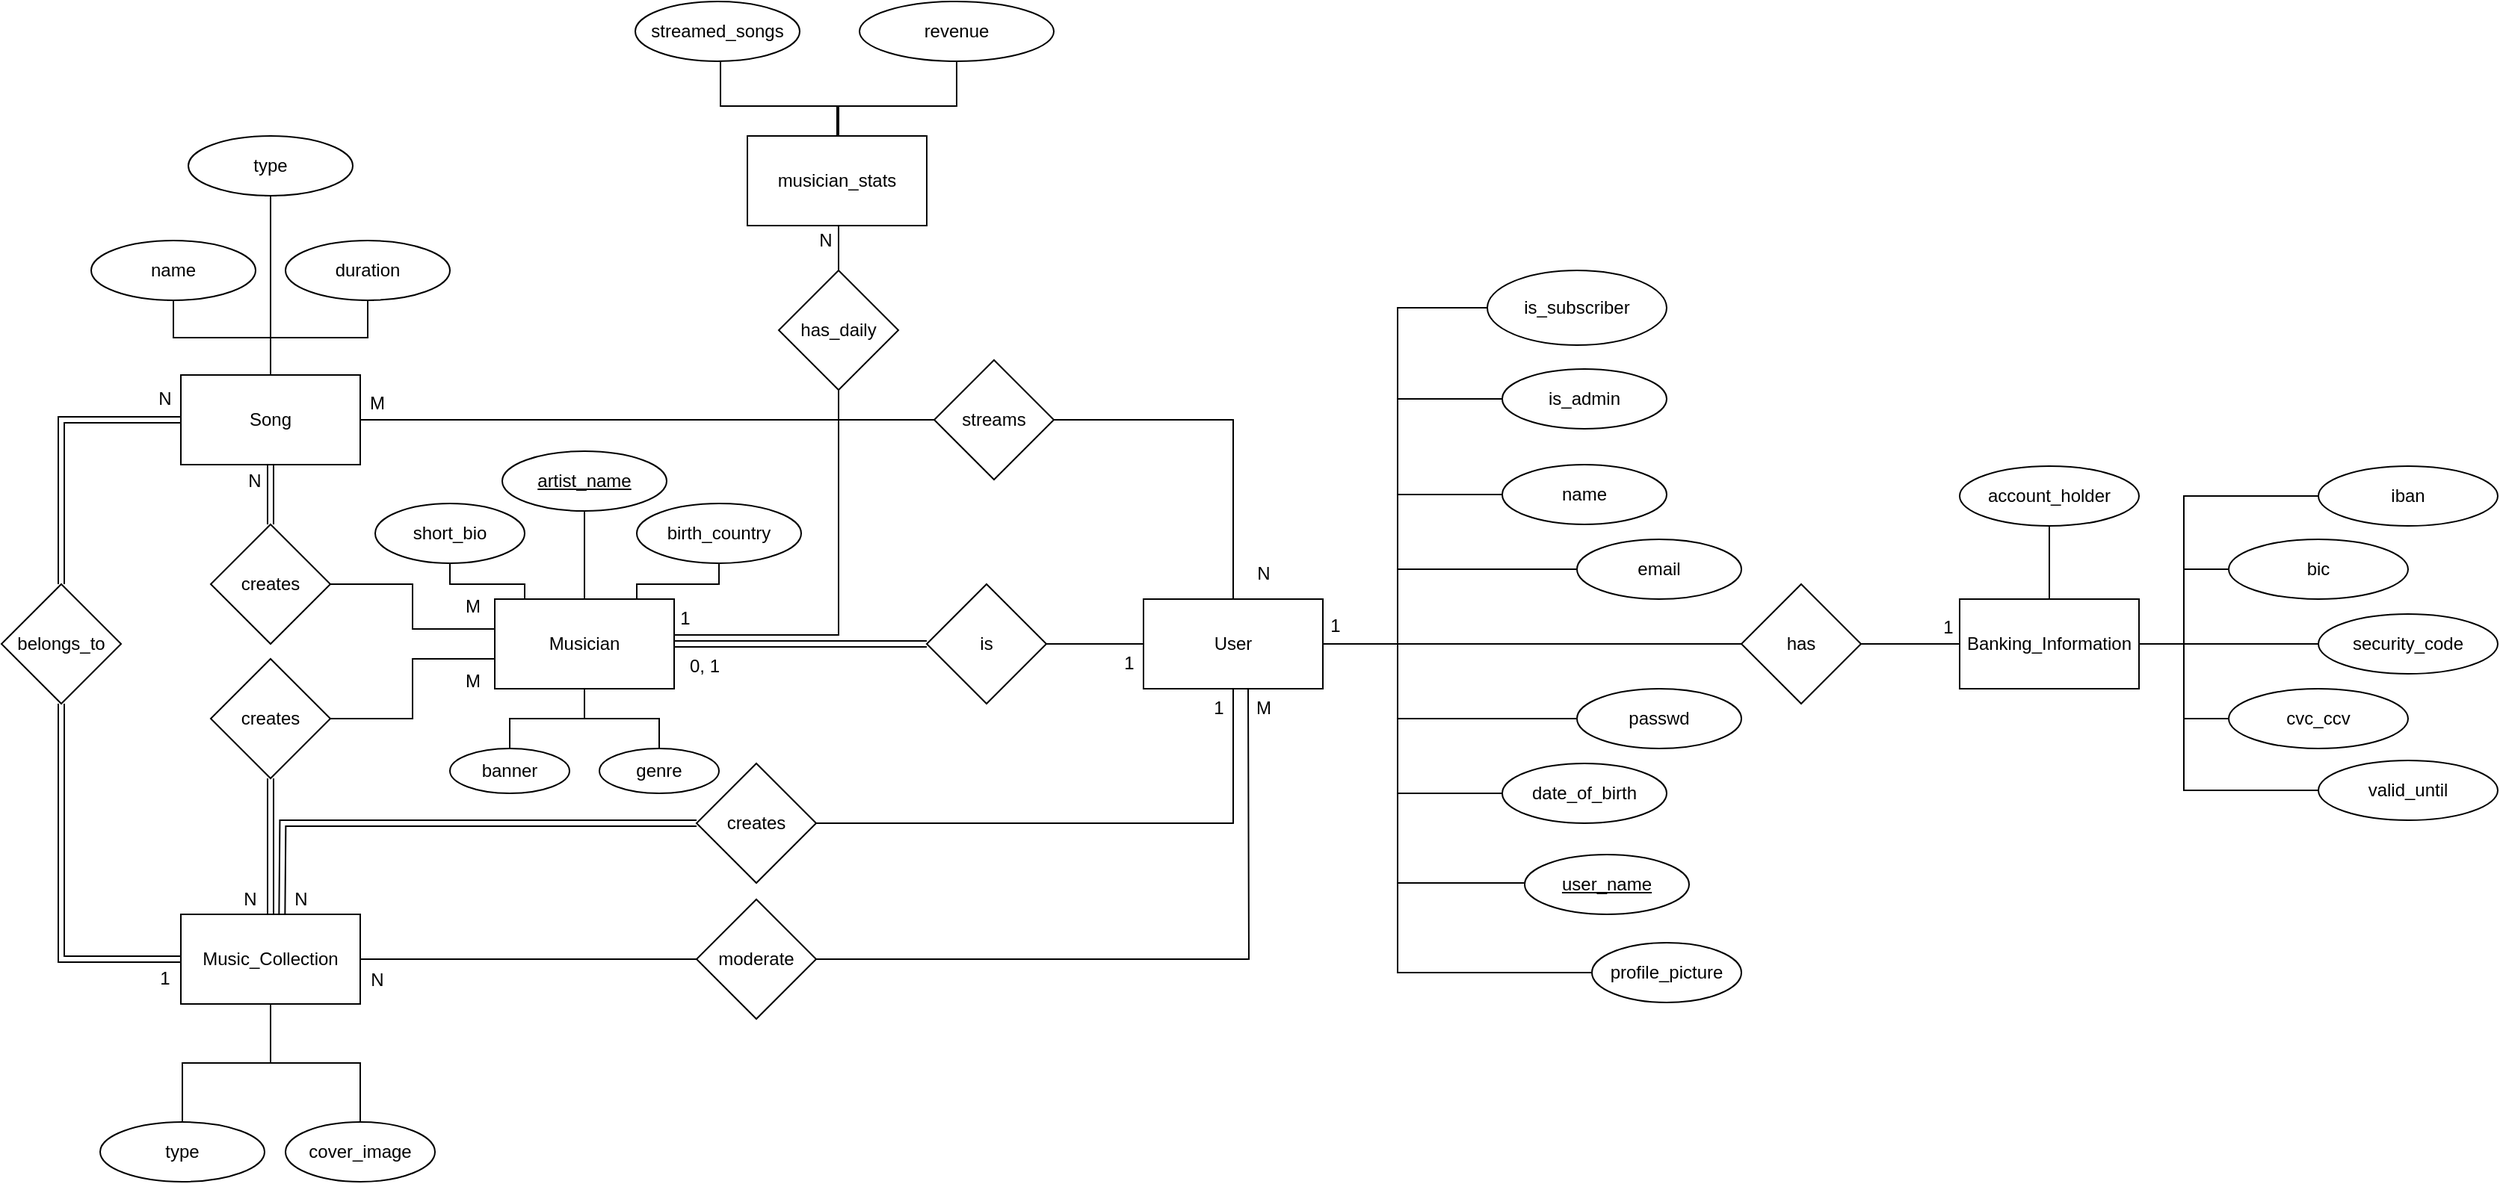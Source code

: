 <mxfile version="24.7.17">
  <diagram name="Page-1" id="TaUfX6dQ_6sSOLUEPohV">
    <mxGraphModel dx="2032" dy="723" grid="1" gridSize="10" guides="1" tooltips="1" connect="1" arrows="1" fold="1" page="1" pageScale="1" pageWidth="850" pageHeight="1100" math="0" shadow="0">
      <root>
        <mxCell id="0" />
        <mxCell id="1" parent="0" />
        <mxCell id="M-IZh2_x-mo40waA8k21-18" style="edgeStyle=orthogonalEdgeStyle;rounded=0;orthogonalLoop=1;jettySize=auto;html=1;entryX=0.5;entryY=1;entryDx=0;entryDy=0;endArrow=baseDash;endFill=0;" parent="1" source="M-IZh2_x-mo40waA8k21-2" target="M-IZh2_x-mo40waA8k21-17" edge="1">
          <mxGeometry relative="1" as="geometry" />
        </mxCell>
        <mxCell id="M-IZh2_x-mo40waA8k21-19" style="edgeStyle=orthogonalEdgeStyle;rounded=0;orthogonalLoop=1;jettySize=auto;html=1;entryX=0.5;entryY=1;entryDx=0;entryDy=0;endArrow=baseDash;endFill=0;" parent="1" source="M-IZh2_x-mo40waA8k21-2" target="M-IZh2_x-mo40waA8k21-16" edge="1">
          <mxGeometry relative="1" as="geometry" />
        </mxCell>
        <mxCell id="M-IZh2_x-mo40waA8k21-21" value="" style="edgeStyle=orthogonalEdgeStyle;rounded=0;orthogonalLoop=1;jettySize=auto;html=1;endArrow=baseDash;endFill=0;" parent="1" source="M-IZh2_x-mo40waA8k21-2" target="M-IZh2_x-mo40waA8k21-20" edge="1">
          <mxGeometry relative="1" as="geometry" />
        </mxCell>
        <mxCell id="M-IZh2_x-mo40waA8k21-2" value="Song" style="rounded=0;whiteSpace=wrap;html=1;" parent="1" vertex="1">
          <mxGeometry x="80" y="260" width="120" height="60" as="geometry" />
        </mxCell>
        <mxCell id="R3kR3z40ssJg2MjRUmtv-1" style="edgeStyle=orthogonalEdgeStyle;rounded=0;orthogonalLoop=1;jettySize=auto;html=1;exitX=0.5;exitY=0;exitDx=0;exitDy=0;endArrow=baseDash;endFill=0;" parent="1" source="OT3dN3TAftwDxkAceLVw-1" target="M-IZh2_x-mo40waA8k21-3" edge="1">
          <mxGeometry relative="1" as="geometry" />
        </mxCell>
        <mxCell id="M-IZh2_x-mo40waA8k21-3" value="Music_Collection" style="rounded=0;whiteSpace=wrap;html=1;" parent="1" vertex="1">
          <mxGeometry x="80" y="621" width="120" height="60" as="geometry" />
        </mxCell>
        <mxCell id="viIBuKL89xL8FhbZ9wi8-1" style="edgeStyle=orthogonalEdgeStyle;rounded=0;orthogonalLoop=1;jettySize=auto;html=1;endArrow=baseDash;endFill=0;exitX=0.5;exitY=1;exitDx=0;exitDy=0;" parent="1" source="viIBuKL89xL8FhbZ9wi8-2" target="M-IZh2_x-mo40waA8k21-4" edge="1">
          <mxGeometry relative="1" as="geometry">
            <mxPoint x="380" y="360" as="sourcePoint" />
            <Array as="points">
              <mxPoint x="440" y="386" />
              <mxPoint x="440" y="400" />
              <mxPoint x="385" y="400" />
            </Array>
          </mxGeometry>
        </mxCell>
        <mxCell id="viIBuKL89xL8FhbZ9wi8-3" style="edgeStyle=orthogonalEdgeStyle;rounded=0;orthogonalLoop=1;jettySize=auto;html=1;exitX=0.5;exitY=1;exitDx=0;exitDy=0;endArrow=baseDash;endFill=0;" parent="1" source="M-IZh2_x-mo40waA8k21-51" edge="1">
          <mxGeometry relative="1" as="geometry">
            <mxPoint x="350" y="410" as="targetPoint" />
          </mxGeometry>
        </mxCell>
        <mxCell id="viIBuKL89xL8FhbZ9wi8-4" style="edgeStyle=orthogonalEdgeStyle;rounded=0;orthogonalLoop=1;jettySize=auto;html=1;exitX=0.5;exitY=1;exitDx=0;exitDy=0;endArrow=baseDash;endFill=0;" parent="1" source="viIBuKL89xL8FhbZ9wi8-5" target="M-IZh2_x-mo40waA8k21-4" edge="1">
          <mxGeometry relative="1" as="geometry">
            <mxPoint x="290" y="360" as="sourcePoint" />
            <Array as="points">
              <mxPoint x="260" y="400" />
              <mxPoint x="310" y="400" />
            </Array>
          </mxGeometry>
        </mxCell>
        <mxCell id="viIBuKL89xL8FhbZ9wi8-7" style="edgeStyle=orthogonalEdgeStyle;rounded=0;orthogonalLoop=1;jettySize=auto;html=1;endArrow=baseDash;endFill=0;" parent="1" source="viIBuKL89xL8FhbZ9wi8-8" target="M-IZh2_x-mo40waA8k21-4" edge="1">
          <mxGeometry relative="1" as="geometry">
            <mxPoint x="350" y="500" as="sourcePoint" />
          </mxGeometry>
        </mxCell>
        <mxCell id="M-IZh2_x-mo40waA8k21-4" value="Musician" style="rounded=0;whiteSpace=wrap;html=1;" parent="1" vertex="1">
          <mxGeometry x="290" y="410" width="120" height="60" as="geometry" />
        </mxCell>
        <mxCell id="M-IZh2_x-mo40waA8k21-8" style="edgeStyle=orthogonalEdgeStyle;rounded=0;orthogonalLoop=1;jettySize=auto;html=1;endArrow=baseDash;endFill=0;exitX=1;exitY=0.5;exitDx=0;exitDy=0;" parent="1" source="M-IZh2_x-mo40waA8k21-7" target="M-IZh2_x-mo40waA8k21-5" edge="1">
          <mxGeometry relative="1" as="geometry" />
        </mxCell>
        <mxCell id="M-IZh2_x-mo40waA8k21-39" style="edgeStyle=orthogonalEdgeStyle;rounded=0;orthogonalLoop=1;jettySize=auto;html=1;exitX=0;exitY=0.5;exitDx=0;exitDy=0;entryX=1;entryY=0.5;entryDx=0;entryDy=0;endArrow=baseDash;endFill=0;" parent="1" source="M-IZh2_x-mo40waA8k21-33" target="M-IZh2_x-mo40waA8k21-5" edge="1">
          <mxGeometry relative="1" as="geometry">
            <Array as="points">
              <mxPoint x="894" y="340" />
              <mxPoint x="894" y="440" />
            </Array>
          </mxGeometry>
        </mxCell>
        <mxCell id="M-IZh2_x-mo40waA8k21-47" style="edgeStyle=orthogonalEdgeStyle;rounded=0;orthogonalLoop=1;jettySize=auto;html=1;exitX=1;exitY=0.5;exitDx=0;exitDy=0;endArrow=baseDash;endFill=0;" parent="1" source="M-IZh2_x-mo40waA8k21-46" target="M-IZh2_x-mo40waA8k21-5" edge="1">
          <mxGeometry relative="1" as="geometry">
            <Array as="points">
              <mxPoint x="784" y="290" />
            </Array>
          </mxGeometry>
        </mxCell>
        <mxCell id="rp67jTKDv4jTURseV-1P-2" style="edgeStyle=orthogonalEdgeStyle;rounded=0;orthogonalLoop=1;jettySize=auto;html=1;exitX=0;exitY=0.5;exitDx=0;exitDy=0;endArrow=baseDash;endFill=0;" parent="1" source="rp67jTKDv4jTURseV-1P-1" edge="1">
          <mxGeometry relative="1" as="geometry">
            <mxPoint x="844" y="440" as="targetPoint" />
            <Array as="points">
              <mxPoint x="894" y="276" />
              <mxPoint x="894" y="440" />
            </Array>
          </mxGeometry>
        </mxCell>
        <mxCell id="OT3dN3TAftwDxkAceLVw-16" style="edgeStyle=orthogonalEdgeStyle;rounded=0;orthogonalLoop=1;jettySize=auto;html=1;exitX=0;exitY=0.5;exitDx=0;exitDy=0;entryX=1;entryY=0.5;entryDx=0;entryDy=0;endArrow=baseDash;endFill=0;" parent="1" source="OT3dN3TAftwDxkAceLVw-10" target="M-IZh2_x-mo40waA8k21-5" edge="1">
          <mxGeometry relative="1" as="geometry">
            <Array as="points">
              <mxPoint x="894" y="660" />
              <mxPoint x="894" y="440" />
            </Array>
          </mxGeometry>
        </mxCell>
        <mxCell id="viIBuKL89xL8FhbZ9wi8-20" style="edgeStyle=orthogonalEdgeStyle;rounded=0;orthogonalLoop=1;jettySize=auto;html=1;endArrow=baseDash;endFill=0;entryX=1;entryY=0.5;entryDx=0;entryDy=0;exitX=0;exitY=0.5;exitDx=0;exitDy=0;" parent="1" source="viIBuKL89xL8FhbZ9wi8-21" target="M-IZh2_x-mo40waA8k21-5" edge="1">
          <mxGeometry relative="1" as="geometry">
            <mxPoint x="845" y="440" as="targetPoint" />
            <mxPoint x="958" y="205" as="sourcePoint" />
            <Array as="points">
              <mxPoint x="894" y="215" />
              <mxPoint x="894" y="440" />
            </Array>
          </mxGeometry>
        </mxCell>
        <mxCell id="viIBuKL89xL8FhbZ9wi8-22" style="edgeStyle=orthogonalEdgeStyle;rounded=0;orthogonalLoop=1;jettySize=auto;html=1;exitX=0;exitY=0.5;exitDx=0;exitDy=0;endArrow=baseDash;endFill=0;" parent="1" source="viIBuKL89xL8FhbZ9wi8-19" target="M-IZh2_x-mo40waA8k21-5" edge="1">
          <mxGeometry relative="1" as="geometry" />
        </mxCell>
        <mxCell id="M-IZh2_x-mo40waA8k21-5" value="User" style="rounded=0;whiteSpace=wrap;html=1;" parent="1" vertex="1">
          <mxGeometry x="724" y="410" width="120" height="60" as="geometry" />
        </mxCell>
        <mxCell id="M-IZh2_x-mo40waA8k21-9" style="edgeStyle=orthogonalEdgeStyle;rounded=0;orthogonalLoop=1;jettySize=auto;html=1;entryX=1;entryY=0.5;entryDx=0;entryDy=0;endArrow=baseDash;endFill=0;shape=link;" parent="1" source="M-IZh2_x-mo40waA8k21-7" target="M-IZh2_x-mo40waA8k21-4" edge="1">
          <mxGeometry relative="1" as="geometry">
            <mxPoint x="514" y="440" as="targetPoint" />
          </mxGeometry>
        </mxCell>
        <mxCell id="M-IZh2_x-mo40waA8k21-7" value="is" style="rhombus;whiteSpace=wrap;html=1;" parent="1" vertex="1">
          <mxGeometry x="579" y="400" width="80" height="80" as="geometry" />
        </mxCell>
        <mxCell id="M-IZh2_x-mo40waA8k21-13" value="" style="edgeStyle=orthogonalEdgeStyle;rounded=0;orthogonalLoop=1;jettySize=auto;html=1;endArrow=baseDash;endFill=0;shape=link;" parent="1" source="M-IZh2_x-mo40waA8k21-10" target="M-IZh2_x-mo40waA8k21-3" edge="1">
          <mxGeometry relative="1" as="geometry" />
        </mxCell>
        <mxCell id="M-IZh2_x-mo40waA8k21-10" value="creates" style="rhombus;whiteSpace=wrap;html=1;" parent="1" vertex="1">
          <mxGeometry x="100" y="450" width="80" height="80" as="geometry" />
        </mxCell>
        <mxCell id="rp67jTKDv4jTURseV-1P-3" style="edgeStyle=orthogonalEdgeStyle;rounded=0;orthogonalLoop=1;jettySize=auto;html=1;endArrow=baseDash;endFill=0;" parent="1" source="M-IZh2_x-mo40waA8k21-14" target="M-IZh2_x-mo40waA8k21-3" edge="1">
          <mxGeometry relative="1" as="geometry" />
        </mxCell>
        <mxCell id="M-IZh2_x-mo40waA8k21-14" value="type" style="ellipse;whiteSpace=wrap;html=1;" parent="1" vertex="1">
          <mxGeometry x="26" y="760" width="110" height="40" as="geometry" />
        </mxCell>
        <mxCell id="M-IZh2_x-mo40waA8k21-16" value="name" style="ellipse;whiteSpace=wrap;html=1;" parent="1" vertex="1">
          <mxGeometry x="20" y="170" width="110" height="40" as="geometry" />
        </mxCell>
        <mxCell id="M-IZh2_x-mo40waA8k21-17" value="duration" style="ellipse;whiteSpace=wrap;html=1;" parent="1" vertex="1">
          <mxGeometry x="150" y="170" width="110" height="40" as="geometry" />
        </mxCell>
        <mxCell id="M-IZh2_x-mo40waA8k21-20" value="type" style="ellipse;whiteSpace=wrap;html=1;" parent="1" vertex="1">
          <mxGeometry x="85" y="100" width="110" height="40" as="geometry" />
        </mxCell>
        <mxCell id="M-IZh2_x-mo40waA8k21-25" style="edgeStyle=orthogonalEdgeStyle;rounded=0;orthogonalLoop=1;jettySize=auto;html=1;entryX=0.5;entryY=1;entryDx=0;entryDy=0;endArrow=baseDash;endFill=0;exitX=1;exitY=0.5;exitDx=0;exitDy=0;" parent="1" source="M-IZh2_x-mo40waA8k21-23" edge="1">
          <mxGeometry relative="1" as="geometry">
            <mxPoint x="669" y="651" as="sourcePoint" />
            <mxPoint x="794" y="470" as="targetPoint" />
          </mxGeometry>
        </mxCell>
        <mxCell id="M-IZh2_x-mo40waA8k21-26" style="edgeStyle=orthogonalEdgeStyle;rounded=0;orthogonalLoop=1;jettySize=auto;html=1;entryX=1;entryY=0.5;entryDx=0;entryDy=0;endArrow=baseDash;endFill=0;" parent="1" source="M-IZh2_x-mo40waA8k21-23" target="M-IZh2_x-mo40waA8k21-3" edge="1">
          <mxGeometry relative="1" as="geometry" />
        </mxCell>
        <mxCell id="M-IZh2_x-mo40waA8k21-23" value="moderate" style="rhombus;whiteSpace=wrap;html=1;" parent="1" vertex="1">
          <mxGeometry x="425" y="611" width="80" height="80" as="geometry" />
        </mxCell>
        <mxCell id="M-IZh2_x-mo40waA8k21-31" style="edgeStyle=orthogonalEdgeStyle;rounded=0;orthogonalLoop=1;jettySize=auto;html=1;entryX=0;entryY=0.5;entryDx=0;entryDy=0;endArrow=baseDash;endFill=0;shape=link;" parent="1" source="M-IZh2_x-mo40waA8k21-29" target="M-IZh2_x-mo40waA8k21-2" edge="1">
          <mxGeometry relative="1" as="geometry">
            <Array as="points">
              <mxPoint y="290" />
            </Array>
          </mxGeometry>
        </mxCell>
        <mxCell id="M-IZh2_x-mo40waA8k21-72" style="edgeStyle=orthogonalEdgeStyle;rounded=0;orthogonalLoop=1;jettySize=auto;html=1;entryX=0;entryY=0.5;entryDx=0;entryDy=0;endArrow=baseDash;endFill=0;shape=link;" parent="1" source="M-IZh2_x-mo40waA8k21-29" target="M-IZh2_x-mo40waA8k21-3" edge="1">
          <mxGeometry relative="1" as="geometry">
            <Array as="points">
              <mxPoint y="651" />
            </Array>
          </mxGeometry>
        </mxCell>
        <mxCell id="M-IZh2_x-mo40waA8k21-29" value="belongs_to" style="rhombus;whiteSpace=wrap;html=1;" parent="1" vertex="1">
          <mxGeometry x="-40" y="400" width="80" height="80" as="geometry" />
        </mxCell>
        <mxCell id="M-IZh2_x-mo40waA8k21-33" value="name" style="ellipse;whiteSpace=wrap;html=1;" parent="1" vertex="1">
          <mxGeometry x="964" y="320" width="110" height="40" as="geometry" />
        </mxCell>
        <mxCell id="M-IZh2_x-mo40waA8k21-40" style="edgeStyle=orthogonalEdgeStyle;rounded=0;orthogonalLoop=1;jettySize=auto;html=1;endArrow=baseDash;endFill=0;" parent="1" source="M-IZh2_x-mo40waA8k21-35" edge="1">
          <mxGeometry relative="1" as="geometry">
            <mxPoint x="844" y="440" as="targetPoint" />
            <Array as="points">
              <mxPoint x="894" y="390" />
              <mxPoint x="894" y="440" />
            </Array>
          </mxGeometry>
        </mxCell>
        <mxCell id="M-IZh2_x-mo40waA8k21-35" value="email" style="ellipse;whiteSpace=wrap;html=1;" parent="1" vertex="1">
          <mxGeometry x="1014" y="370" width="110" height="40" as="geometry" />
        </mxCell>
        <mxCell id="M-IZh2_x-mo40waA8k21-42" style="edgeStyle=orthogonalEdgeStyle;rounded=0;orthogonalLoop=1;jettySize=auto;html=1;endArrow=baseDash;endFill=0;" parent="1" source="M-IZh2_x-mo40waA8k21-36" edge="1">
          <mxGeometry relative="1" as="geometry">
            <mxPoint x="844" y="440" as="targetPoint" />
            <Array as="points">
              <mxPoint x="894" y="490" />
              <mxPoint x="894" y="440" />
            </Array>
          </mxGeometry>
        </mxCell>
        <mxCell id="M-IZh2_x-mo40waA8k21-36" value="passwd" style="ellipse;whiteSpace=wrap;html=1;" parent="1" vertex="1">
          <mxGeometry x="1014" y="470" width="110" height="40" as="geometry" />
        </mxCell>
        <mxCell id="M-IZh2_x-mo40waA8k21-43" style="edgeStyle=orthogonalEdgeStyle;rounded=0;orthogonalLoop=1;jettySize=auto;html=1;endArrow=baseDash;endFill=0;" parent="1" source="M-IZh2_x-mo40waA8k21-37" edge="1">
          <mxGeometry relative="1" as="geometry">
            <mxPoint x="844" y="440" as="targetPoint" />
            <Array as="points">
              <mxPoint x="894" y="540" />
              <mxPoint x="894" y="440" />
            </Array>
          </mxGeometry>
        </mxCell>
        <mxCell id="M-IZh2_x-mo40waA8k21-37" value="date_of_birth" style="ellipse;whiteSpace=wrap;html=1;" parent="1" vertex="1">
          <mxGeometry x="964" y="520" width="110" height="40" as="geometry" />
        </mxCell>
        <mxCell id="M-IZh2_x-mo40waA8k21-45" style="edgeStyle=orthogonalEdgeStyle;rounded=0;orthogonalLoop=1;jettySize=auto;html=1;endArrow=baseDash;endFill=0;" parent="1" source="M-IZh2_x-mo40waA8k21-44" edge="1">
          <mxGeometry relative="1" as="geometry">
            <mxPoint x="844" y="440" as="targetPoint" />
            <Array as="points">
              <mxPoint x="894" y="600" />
              <mxPoint x="894" y="440" />
            </Array>
          </mxGeometry>
        </mxCell>
        <mxCell id="M-IZh2_x-mo40waA8k21-44" value="&lt;u&gt;user_name&lt;/u&gt;" style="ellipse;whiteSpace=wrap;html=1;" parent="1" vertex="1">
          <mxGeometry x="979" y="581" width="110" height="40" as="geometry" />
        </mxCell>
        <mxCell id="M-IZh2_x-mo40waA8k21-48" style="edgeStyle=orthogonalEdgeStyle;rounded=0;orthogonalLoop=1;jettySize=auto;html=1;entryX=1;entryY=0.5;entryDx=0;entryDy=0;endArrow=baseDash;endFill=0;" parent="1" source="M-IZh2_x-mo40waA8k21-46" target="M-IZh2_x-mo40waA8k21-2" edge="1">
          <mxGeometry relative="1" as="geometry" />
        </mxCell>
        <mxCell id="M-IZh2_x-mo40waA8k21-46" value="streams" style="rhombus;whiteSpace=wrap;html=1;" parent="1" vertex="1">
          <mxGeometry x="584" y="250" width="80" height="80" as="geometry" />
        </mxCell>
        <mxCell id="M-IZh2_x-mo40waA8k21-51" value="&lt;u&gt;artist_name&lt;/u&gt;" style="ellipse;whiteSpace=wrap;html=1;" parent="1" vertex="1">
          <mxGeometry x="295" y="311" width="110" height="40" as="geometry" />
        </mxCell>
        <mxCell id="M-IZh2_x-mo40waA8k21-74" style="edgeStyle=orthogonalEdgeStyle;rounded=0;orthogonalLoop=1;jettySize=auto;html=1;endArrow=baseDash;endFill=0;exitX=1;exitY=0.5;exitDx=0;exitDy=0;entryX=0.5;entryY=1;entryDx=0;entryDy=0;" parent="1" source="M-IZh2_x-mo40waA8k21-73" target="M-IZh2_x-mo40waA8k21-5" edge="1">
          <mxGeometry relative="1" as="geometry">
            <mxPoint x="620" y="480" as="targetPoint" />
            <mxPoint x="330.5" y="550.0" as="sourcePoint" />
            <Array as="points">
              <mxPoint x="784" y="560" />
            </Array>
          </mxGeometry>
        </mxCell>
        <mxCell id="M-IZh2_x-mo40waA8k21-73" value="creates" style="rhombus;whiteSpace=wrap;html=1;" parent="1" vertex="1">
          <mxGeometry x="425" y="520" width="80" height="80" as="geometry" />
        </mxCell>
        <mxCell id="M-IZh2_x-mo40waA8k21-76" style="edgeStyle=orthogonalEdgeStyle;rounded=0;orthogonalLoop=1;jettySize=auto;html=1;entryX=0.664;entryY=0;entryDx=0;entryDy=0;entryPerimeter=0;endArrow=baseDash;endFill=0;shape=link;exitX=0;exitY=0.5;exitDx=0;exitDy=0;" parent="1" source="M-IZh2_x-mo40waA8k21-73" edge="1">
          <mxGeometry relative="1" as="geometry">
            <mxPoint x="248.0" y="550.0" as="sourcePoint" />
            <mxPoint x="147.68" y="621" as="targetPoint" />
          </mxGeometry>
        </mxCell>
        <mxCell id="M-IZh2_x-mo40waA8k21-77" value="1" style="text;html=1;align=center;verticalAlign=middle;resizable=0;points=[];autosize=1;strokeColor=none;fillColor=none;" parent="1" vertex="1">
          <mxGeometry x="759" y="468" width="30" height="30" as="geometry" />
        </mxCell>
        <mxCell id="M-IZh2_x-mo40waA8k21-78" value="N" style="text;html=1;align=center;verticalAlign=middle;resizable=0;points=[];autosize=1;strokeColor=none;fillColor=none;" parent="1" vertex="1">
          <mxGeometry x="145" y="596" width="30" height="30" as="geometry" />
        </mxCell>
        <mxCell id="M-IZh2_x-mo40waA8k21-79" value="M" style="text;html=1;align=center;verticalAlign=middle;resizable=0;points=[];autosize=1;strokeColor=none;fillColor=none;" parent="1" vertex="1">
          <mxGeometry x="260" y="450" width="30" height="30" as="geometry" />
        </mxCell>
        <mxCell id="M-IZh2_x-mo40waA8k21-80" value="N" style="text;html=1;align=center;verticalAlign=middle;resizable=0;points=[];autosize=1;strokeColor=none;fillColor=none;" parent="1" vertex="1">
          <mxGeometry x="111" y="596" width="30" height="30" as="geometry" />
        </mxCell>
        <mxCell id="M-IZh2_x-mo40waA8k21-81" value="N" style="text;html=1;align=center;verticalAlign=middle;resizable=0;points=[];autosize=1;strokeColor=none;fillColor=none;" parent="1" vertex="1">
          <mxGeometry x="114" y="316" width="30" height="30" as="geometry" />
        </mxCell>
        <mxCell id="M-IZh2_x-mo40waA8k21-84" value="M" style="text;html=1;align=center;verticalAlign=middle;resizable=0;points=[];autosize=1;strokeColor=none;fillColor=none;" parent="1" vertex="1">
          <mxGeometry x="196" y="264" width="30" height="30" as="geometry" />
        </mxCell>
        <mxCell id="M-IZh2_x-mo40waA8k21-85" value="N" style="text;html=1;align=center;verticalAlign=middle;resizable=0;points=[];autosize=1;strokeColor=none;fillColor=none;" parent="1" vertex="1">
          <mxGeometry x="54" y="261" width="30" height="30" as="geometry" />
        </mxCell>
        <mxCell id="M-IZh2_x-mo40waA8k21-86" value="1" style="text;html=1;align=center;verticalAlign=middle;resizable=0;points=[];autosize=1;strokeColor=none;fillColor=none;" parent="1" vertex="1">
          <mxGeometry x="54" y="649" width="30" height="30" as="geometry" />
        </mxCell>
        <mxCell id="M-IZh2_x-mo40waA8k21-87" value="1" style="text;html=1;align=center;verticalAlign=middle;resizable=0;points=[];autosize=1;strokeColor=none;fillColor=none;" parent="1" vertex="1">
          <mxGeometry x="699" y="438" width="30" height="30" as="geometry" />
        </mxCell>
        <mxCell id="M-IZh2_x-mo40waA8k21-88" value="0, 1" style="text;html=1;align=center;verticalAlign=middle;resizable=0;points=[];autosize=1;strokeColor=none;fillColor=none;" parent="1" vertex="1">
          <mxGeometry x="410" y="440" width="40" height="30" as="geometry" />
        </mxCell>
        <mxCell id="M-IZh2_x-mo40waA8k21-89" value="M" style="text;html=1;align=center;verticalAlign=middle;resizable=0;points=[];autosize=1;strokeColor=none;fillColor=none;" parent="1" vertex="1">
          <mxGeometry x="789" y="468" width="30" height="30" as="geometry" />
        </mxCell>
        <mxCell id="M-IZh2_x-mo40waA8k21-90" value="N" style="text;html=1;align=center;verticalAlign=middle;resizable=0;points=[];autosize=1;strokeColor=none;fillColor=none;" parent="1" vertex="1">
          <mxGeometry x="196" y="650" width="30" height="30" as="geometry" />
        </mxCell>
        <mxCell id="M-IZh2_x-mo40waA8k21-93" value="N" style="text;html=1;align=center;verticalAlign=middle;resizable=0;points=[];autosize=1;strokeColor=none;fillColor=none;" parent="1" vertex="1">
          <mxGeometry x="789" y="378" width="30" height="30" as="geometry" />
        </mxCell>
        <mxCell id="M-IZh2_x-mo40waA8k21-98" value="" style="edgeStyle=orthogonalEdgeStyle;rounded=0;orthogonalLoop=1;jettySize=auto;html=1;endArrow=baseDash;endFill=0;shape=link;" parent="1" source="M-IZh2_x-mo40waA8k21-94" target="M-IZh2_x-mo40waA8k21-2" edge="1">
          <mxGeometry relative="1" as="geometry" />
        </mxCell>
        <mxCell id="M-IZh2_x-mo40waA8k21-94" value="creates" style="rhombus;whiteSpace=wrap;html=1;" parent="1" vertex="1">
          <mxGeometry x="100" y="360" width="80" height="80" as="geometry" />
        </mxCell>
        <mxCell id="M-IZh2_x-mo40waA8k21-100" value="M" style="text;html=1;align=center;verticalAlign=middle;resizable=0;points=[];autosize=1;strokeColor=none;fillColor=none;" parent="1" vertex="1">
          <mxGeometry x="260" y="400" width="30" height="30" as="geometry" />
        </mxCell>
        <mxCell id="M-IZh2_x-mo40waA8k21-104" style="edgeStyle=orthogonalEdgeStyle;rounded=0;orthogonalLoop=1;jettySize=auto;html=1;entryX=0;entryY=0.333;entryDx=0;entryDy=0;entryPerimeter=0;endArrow=baseDash;endFill=0;" parent="1" source="M-IZh2_x-mo40waA8k21-94" target="M-IZh2_x-mo40waA8k21-4" edge="1">
          <mxGeometry relative="1" as="geometry" />
        </mxCell>
        <mxCell id="M-IZh2_x-mo40waA8k21-105" style="edgeStyle=orthogonalEdgeStyle;rounded=0;orthogonalLoop=1;jettySize=auto;html=1;entryX=0;entryY=0.667;entryDx=0;entryDy=0;entryPerimeter=0;endArrow=baseDash;endFill=0;" parent="1" source="M-IZh2_x-mo40waA8k21-10" target="M-IZh2_x-mo40waA8k21-4" edge="1">
          <mxGeometry relative="1" as="geometry" />
        </mxCell>
        <mxCell id="rp67jTKDv4jTURseV-1P-1" value="is_admin" style="ellipse;whiteSpace=wrap;html=1;" parent="1" vertex="1">
          <mxGeometry x="964" y="256" width="110" height="40" as="geometry" />
        </mxCell>
        <mxCell id="OT3dN3TAftwDxkAceLVw-1" value="cover_image" style="ellipse;whiteSpace=wrap;html=1;align=center;" parent="1" vertex="1">
          <mxGeometry x="150" y="760" width="100" height="40" as="geometry" />
        </mxCell>
        <mxCell id="OT3dN3TAftwDxkAceLVw-10" value="profile_picture" style="ellipse;whiteSpace=wrap;html=1;align=center;" parent="1" vertex="1">
          <mxGeometry x="1024" y="640" width="100" height="40" as="geometry" />
        </mxCell>
        <mxCell id="viIBuKL89xL8FhbZ9wi8-2" value="birth_country" style="ellipse;whiteSpace=wrap;html=1;" parent="1" vertex="1">
          <mxGeometry x="385" y="346" width="110" height="40" as="geometry" />
        </mxCell>
        <mxCell id="viIBuKL89xL8FhbZ9wi8-5" value="short_bio" style="ellipse;whiteSpace=wrap;html=1;" parent="1" vertex="1">
          <mxGeometry x="210" y="346" width="100" height="40" as="geometry" />
        </mxCell>
        <mxCell id="viIBuKL89xL8FhbZ9wi8-9" style="edgeStyle=orthogonalEdgeStyle;rounded=0;orthogonalLoop=1;jettySize=auto;html=1;endArrow=baseDash;endFill=0;" parent="1" source="viIBuKL89xL8FhbZ9wi8-10" edge="1">
          <mxGeometry relative="1" as="geometry">
            <mxPoint x="520" y="100" as="targetPoint" />
            <mxPoint x="441.029" y="49.997" as="sourcePoint" />
            <Array as="points">
              <mxPoint x="441" y="80" />
              <mxPoint x="520" y="80" />
            </Array>
          </mxGeometry>
        </mxCell>
        <mxCell id="viIBuKL89xL8FhbZ9wi8-11" style="edgeStyle=orthogonalEdgeStyle;rounded=0;orthogonalLoop=1;jettySize=auto;html=1;endArrow=baseDash;endFill=0;" parent="1" source="viIBuKL89xL8FhbZ9wi8-12" target="viIBuKL89xL8FhbZ9wi8-6" edge="1">
          <mxGeometry relative="1" as="geometry">
            <mxPoint x="570" y="60" as="sourcePoint" />
            <Array as="points">
              <mxPoint x="599" y="80" />
              <mxPoint x="519" y="80" />
            </Array>
          </mxGeometry>
        </mxCell>
        <mxCell id="viIBuKL89xL8FhbZ9wi8-6" value="musician_stats" style="rounded=0;whiteSpace=wrap;html=1;" parent="1" vertex="1">
          <mxGeometry x="459" y="100" width="120" height="60" as="geometry" />
        </mxCell>
        <mxCell id="viIBuKL89xL8FhbZ9wi8-8" value="banner" style="ellipse;whiteSpace=wrap;html=1;" parent="1" vertex="1">
          <mxGeometry x="260" y="510" width="80" height="30" as="geometry" />
        </mxCell>
        <mxCell id="viIBuKL89xL8FhbZ9wi8-12" value="revenue" style="ellipse;whiteSpace=wrap;html=1;" parent="1" vertex="1">
          <mxGeometry x="534" y="10" width="130" height="40" as="geometry" />
        </mxCell>
        <mxCell id="viIBuKL89xL8FhbZ9wi8-13" value="" style="edgeStyle=orthogonalEdgeStyle;rounded=0;orthogonalLoop=1;jettySize=auto;html=1;endArrow=baseDash;endFill=0;" parent="1" target="viIBuKL89xL8FhbZ9wi8-10" edge="1">
          <mxGeometry relative="1" as="geometry">
            <mxPoint x="520" y="100" as="targetPoint" />
            <mxPoint x="441.029" y="49.997" as="sourcePoint" />
            <Array as="points" />
          </mxGeometry>
        </mxCell>
        <mxCell id="viIBuKL89xL8FhbZ9wi8-10" value="streamed_songs" style="ellipse;whiteSpace=wrap;html=1;" parent="1" vertex="1">
          <mxGeometry x="384" y="10" width="110" height="40" as="geometry" />
        </mxCell>
        <mxCell id="viIBuKL89xL8FhbZ9wi8-15" style="edgeStyle=orthogonalEdgeStyle;rounded=0;orthogonalLoop=1;jettySize=auto;html=1;endArrow=baseDash;endFill=0;exitX=0.5;exitY=1;exitDx=0;exitDy=0;" parent="1" source="viIBuKL89xL8FhbZ9wi8-6" edge="1">
          <mxGeometry relative="1" as="geometry">
            <mxPoint x="520" y="160" as="sourcePoint" />
            <mxPoint x="410.0" y="434.018" as="targetPoint" />
            <Array as="points">
              <mxPoint x="520" y="160" />
              <mxPoint x="520" y="434" />
            </Array>
          </mxGeometry>
        </mxCell>
        <mxCell id="viIBuKL89xL8FhbZ9wi8-16" value="has_daily" style="rhombus;whiteSpace=wrap;html=1;" parent="1" vertex="1">
          <mxGeometry x="480" y="190" width="80" height="80" as="geometry" />
        </mxCell>
        <mxCell id="viIBuKL89xL8FhbZ9wi8-17" value="1" style="text;html=1;align=center;verticalAlign=middle;resizable=0;points=[];autosize=1;strokeColor=none;fillColor=none;" parent="1" vertex="1">
          <mxGeometry x="402" y="408" width="30" height="30" as="geometry" />
        </mxCell>
        <mxCell id="viIBuKL89xL8FhbZ9wi8-18" value="N" style="text;html=1;align=center;verticalAlign=middle;resizable=0;points=[];autosize=1;strokeColor=none;fillColor=none;" parent="1" vertex="1">
          <mxGeometry x="496" y="155" width="30" height="30" as="geometry" />
        </mxCell>
        <mxCell id="viIBuKL89xL8FhbZ9wi8-24" style="edgeStyle=orthogonalEdgeStyle;rounded=0;orthogonalLoop=1;jettySize=auto;html=1;exitX=1;exitY=0.5;exitDx=0;exitDy=0;endArrow=baseDash;endFill=0;" parent="1" source="viIBuKL89xL8FhbZ9wi8-19" target="viIBuKL89xL8FhbZ9wi8-23" edge="1">
          <mxGeometry relative="1" as="geometry" />
        </mxCell>
        <mxCell id="viIBuKL89xL8FhbZ9wi8-19" value="has" style="rhombus;whiteSpace=wrap;html=1;" parent="1" vertex="1">
          <mxGeometry x="1124" y="400" width="80" height="80" as="geometry" />
        </mxCell>
        <mxCell id="viIBuKL89xL8FhbZ9wi8-21" value="is_subscriber" style="ellipse;whiteSpace=wrap;html=1;" parent="1" vertex="1">
          <mxGeometry x="954" y="190" width="120" height="50" as="geometry" />
        </mxCell>
        <mxCell id="viIBuKL89xL8FhbZ9wi8-23" value="Banking_Information" style="rounded=0;whiteSpace=wrap;html=1;" parent="1" vertex="1">
          <mxGeometry x="1270" y="410" width="120" height="60" as="geometry" />
        </mxCell>
        <mxCell id="viIBuKL89xL8FhbZ9wi8-33" style="edgeStyle=orthogonalEdgeStyle;rounded=0;orthogonalLoop=1;jettySize=auto;html=1;endArrow=baseDash;endFill=0;" parent="1" source="viIBuKL89xL8FhbZ9wi8-26" target="viIBuKL89xL8FhbZ9wi8-23" edge="1">
          <mxGeometry relative="1" as="geometry" />
        </mxCell>
        <mxCell id="viIBuKL89xL8FhbZ9wi8-26" value="account_holder" style="ellipse;whiteSpace=wrap;html=1;" parent="1" vertex="1">
          <mxGeometry x="1270" y="321" width="120" height="40" as="geometry" />
        </mxCell>
        <mxCell id="viIBuKL89xL8FhbZ9wi8-38" style="edgeStyle=orthogonalEdgeStyle;rounded=0;orthogonalLoop=1;jettySize=auto;html=1;endArrow=baseDash;endFill=0;" parent="1" source="viIBuKL89xL8FhbZ9wi8-28" edge="1">
          <mxGeometry relative="1" as="geometry">
            <mxPoint x="1390" y="440.0" as="targetPoint" />
            <Array as="points">
              <mxPoint x="1420" y="341" />
              <mxPoint x="1420" y="440" />
            </Array>
          </mxGeometry>
        </mxCell>
        <mxCell id="viIBuKL89xL8FhbZ9wi8-28" value="iban" style="ellipse;whiteSpace=wrap;html=1;" parent="1" vertex="1">
          <mxGeometry x="1510" y="321" width="120" height="40" as="geometry" />
        </mxCell>
        <mxCell id="viIBuKL89xL8FhbZ9wi8-35" style="edgeStyle=orthogonalEdgeStyle;rounded=0;orthogonalLoop=1;jettySize=auto;html=1;entryX=1;entryY=0.5;entryDx=0;entryDy=0;endArrow=baseDash;endFill=0;" parent="1" source="viIBuKL89xL8FhbZ9wi8-29" target="viIBuKL89xL8FhbZ9wi8-23" edge="1">
          <mxGeometry relative="1" as="geometry" />
        </mxCell>
        <mxCell id="viIBuKL89xL8FhbZ9wi8-29" value="bic" style="ellipse;whiteSpace=wrap;html=1;" parent="1" vertex="1">
          <mxGeometry x="1450" y="370" width="120" height="40" as="geometry" />
        </mxCell>
        <mxCell id="viIBuKL89xL8FhbZ9wi8-36" style="edgeStyle=orthogonalEdgeStyle;rounded=0;orthogonalLoop=1;jettySize=auto;html=1;entryX=1;entryY=0.5;entryDx=0;entryDy=0;endArrow=baseDash;endFill=0;" parent="1" source="viIBuKL89xL8FhbZ9wi8-30" target="viIBuKL89xL8FhbZ9wi8-23" edge="1">
          <mxGeometry relative="1" as="geometry" />
        </mxCell>
        <mxCell id="viIBuKL89xL8FhbZ9wi8-30" value="cvc_ccv" style="ellipse;whiteSpace=wrap;html=1;" parent="1" vertex="1">
          <mxGeometry x="1450" y="470" width="120" height="40" as="geometry" />
        </mxCell>
        <mxCell id="viIBuKL89xL8FhbZ9wi8-34" style="edgeStyle=orthogonalEdgeStyle;rounded=0;orthogonalLoop=1;jettySize=auto;html=1;entryX=1;entryY=0.5;entryDx=0;entryDy=0;endArrow=baseDash;endFill=0;" parent="1" source="viIBuKL89xL8FhbZ9wi8-31" target="viIBuKL89xL8FhbZ9wi8-23" edge="1">
          <mxGeometry relative="1" as="geometry" />
        </mxCell>
        <mxCell id="viIBuKL89xL8FhbZ9wi8-31" value="security_code" style="ellipse;whiteSpace=wrap;html=1;" parent="1" vertex="1">
          <mxGeometry x="1510" y="420" width="120" height="40" as="geometry" />
        </mxCell>
        <mxCell id="viIBuKL89xL8FhbZ9wi8-37" style="edgeStyle=orthogonalEdgeStyle;rounded=0;orthogonalLoop=1;jettySize=auto;html=1;entryX=1;entryY=0.5;entryDx=0;entryDy=0;endArrow=baseDash;endFill=0;" parent="1" source="viIBuKL89xL8FhbZ9wi8-32" target="viIBuKL89xL8FhbZ9wi8-23" edge="1">
          <mxGeometry relative="1" as="geometry">
            <Array as="points">
              <mxPoint x="1420" y="538" />
              <mxPoint x="1420" y="440" />
            </Array>
          </mxGeometry>
        </mxCell>
        <mxCell id="viIBuKL89xL8FhbZ9wi8-32" value="valid_until" style="ellipse;whiteSpace=wrap;html=1;" parent="1" vertex="1">
          <mxGeometry x="1510" y="518" width="120" height="40" as="geometry" />
        </mxCell>
        <mxCell id="YVvOxHRS0cI5OlyDcs-c-2" style="edgeStyle=orthogonalEdgeStyle;rounded=0;orthogonalLoop=1;jettySize=auto;html=1;entryX=0.5;entryY=1;entryDx=0;entryDy=0;endArrow=baseDash;endFill=0;" edge="1" parent="1" source="YVvOxHRS0cI5OlyDcs-c-1" target="M-IZh2_x-mo40waA8k21-4">
          <mxGeometry relative="1" as="geometry" />
        </mxCell>
        <mxCell id="YVvOxHRS0cI5OlyDcs-c-1" value="genre" style="ellipse;whiteSpace=wrap;html=1;" vertex="1" parent="1">
          <mxGeometry x="360" y="510" width="80" height="30" as="geometry" />
        </mxCell>
        <mxCell id="YVvOxHRS0cI5OlyDcs-c-3" value="1" style="text;html=1;align=center;verticalAlign=middle;resizable=0;points=[];autosize=1;strokeColor=none;fillColor=none;" vertex="1" parent="1">
          <mxGeometry x="837" y="413" width="30" height="30" as="geometry" />
        </mxCell>
        <mxCell id="YVvOxHRS0cI5OlyDcs-c-4" value="1" style="text;html=1;align=center;verticalAlign=middle;resizable=0;points=[];autosize=1;strokeColor=none;fillColor=none;" vertex="1" parent="1">
          <mxGeometry x="1247" y="414" width="30" height="30" as="geometry" />
        </mxCell>
      </root>
    </mxGraphModel>
  </diagram>
</mxfile>
